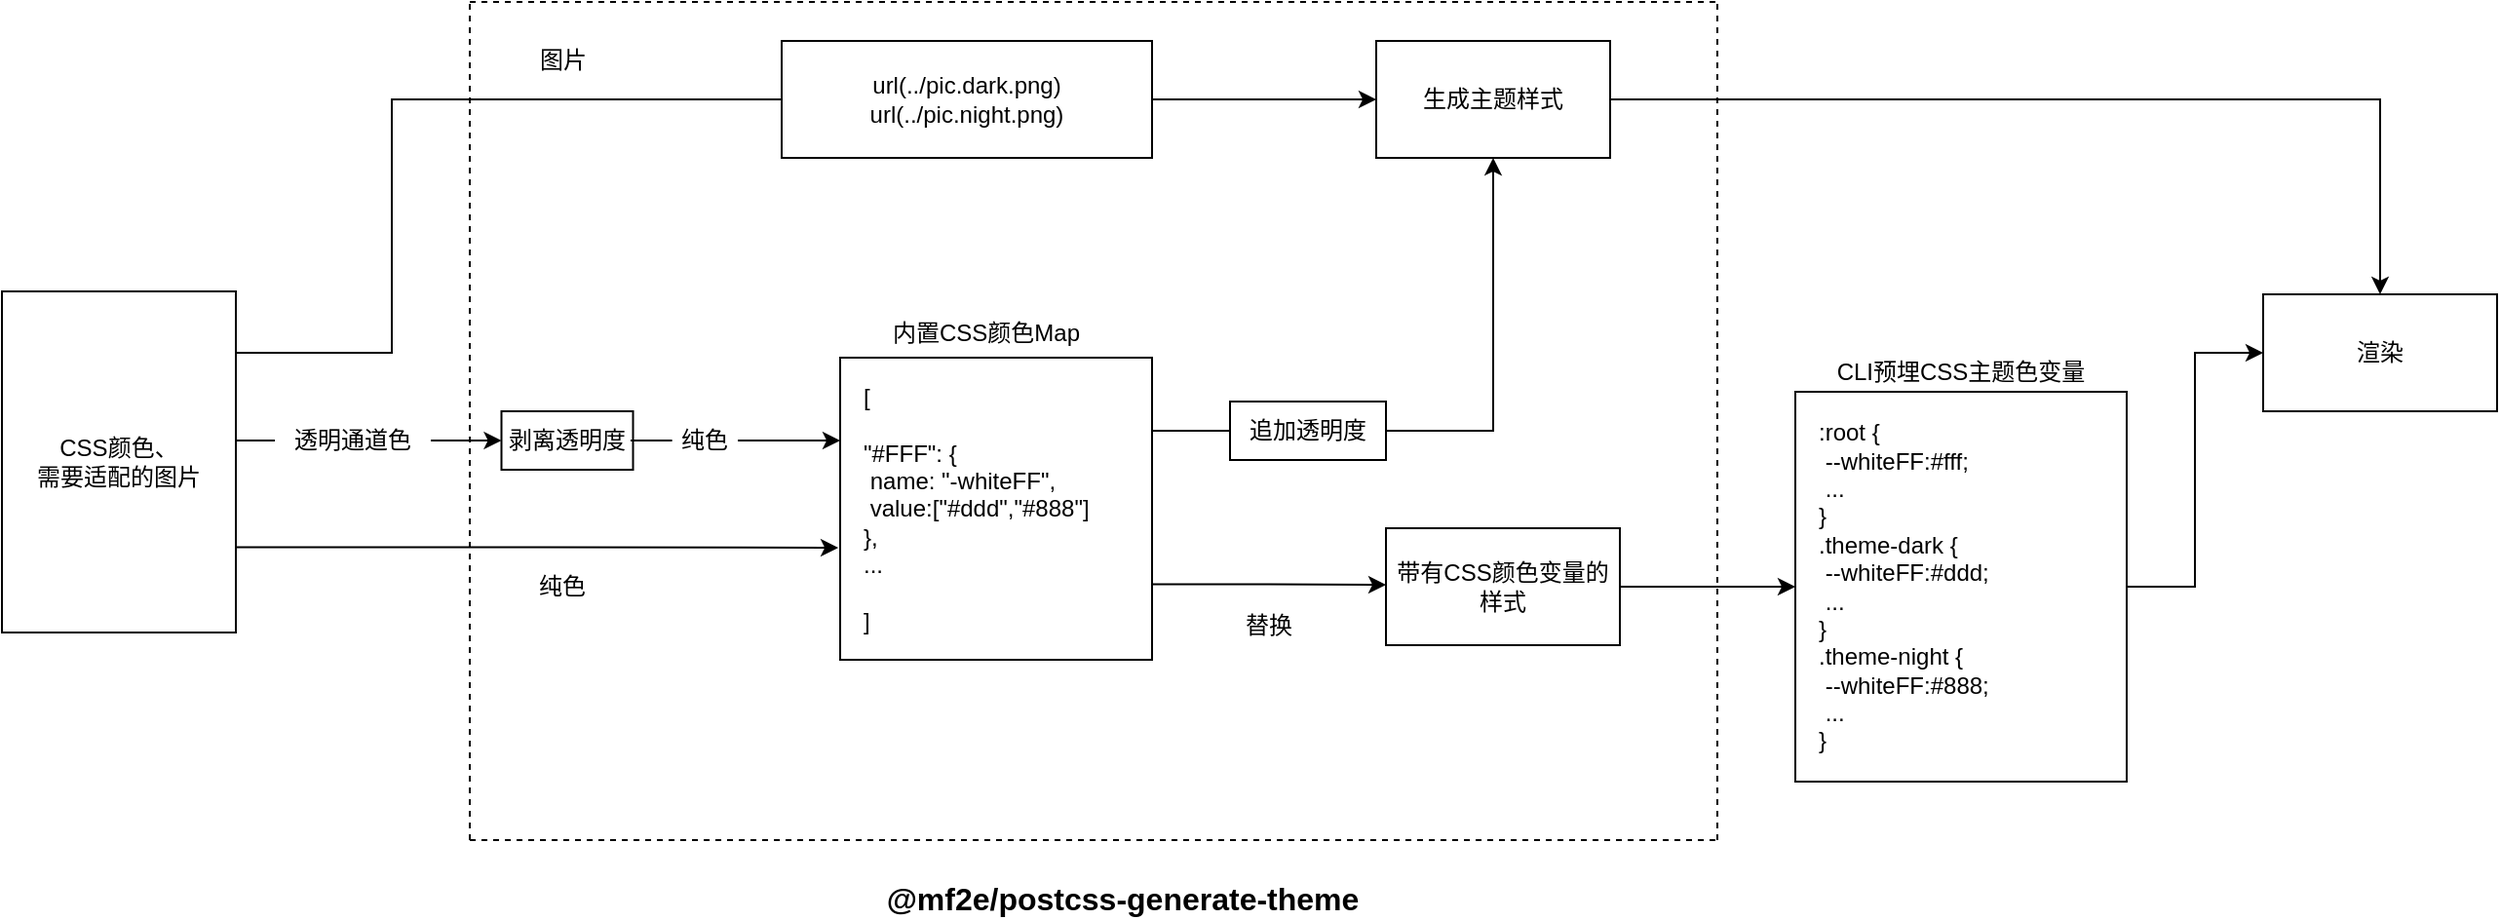 <mxfile version="15.3.2" type="github">
  <diagram id="kgpKYQtTHZ0yAKxKKP6v" name="Page-1">
    <mxGraphModel dx="1426" dy="793" grid="1" gridSize="10" guides="1" tooltips="1" connect="1" arrows="1" fold="1" page="1" pageScale="1" pageWidth="850" pageHeight="1100" math="0" shadow="0">
      <root>
        <mxCell id="0" />
        <mxCell id="1" parent="0" />
        <mxCell id="XZD5LZTIUlUZhoP-xwFo-17" style="edgeStyle=orthogonalEdgeStyle;rounded=0;orthogonalLoop=1;jettySize=auto;html=1;exitX=1;exitY=0.25;exitDx=0;exitDy=0;" edge="1" parent="1" source="XZD5LZTIUlUZhoP-xwFo-1">
          <mxGeometry relative="1" as="geometry">
            <mxPoint x="470" y="90" as="targetPoint" />
            <Array as="points">
              <mxPoint x="160" y="220" />
              <mxPoint x="240" y="220" />
              <mxPoint x="240" y="90" />
            </Array>
          </mxGeometry>
        </mxCell>
        <mxCell id="XZD5LZTIUlUZhoP-xwFo-65" style="edgeStyle=orthogonalEdgeStyle;rounded=0;orthogonalLoop=1;jettySize=auto;html=1;exitX=1;exitY=0.75;exitDx=0;exitDy=0;entryX=-0.006;entryY=0.629;entryDx=0;entryDy=0;entryPerimeter=0;" edge="1" parent="1" source="XZD5LZTIUlUZhoP-xwFo-1" target="XZD5LZTIUlUZhoP-xwFo-6">
          <mxGeometry relative="1" as="geometry">
            <mxPoint x="460" y="344" as="targetPoint" />
          </mxGeometry>
        </mxCell>
        <mxCell id="XZD5LZTIUlUZhoP-xwFo-1" value="CSS颜色、&lt;br&gt;需要适配的图片" style="rounded=0;whiteSpace=wrap;html=1;" vertex="1" parent="1">
          <mxGeometry x="40" y="188.5" width="120" height="175" as="geometry" />
        </mxCell>
        <mxCell id="XZD5LZTIUlUZhoP-xwFo-52" style="edgeStyle=orthogonalEdgeStyle;rounded=0;orthogonalLoop=1;jettySize=auto;html=1;exitX=1;exitY=0.5;exitDx=0;exitDy=0;entryX=0.5;entryY=1;entryDx=0;entryDy=0;startArrow=none;" edge="1" parent="1" source="XZD5LZTIUlUZhoP-xwFo-70" target="XZD5LZTIUlUZhoP-xwFo-62">
          <mxGeometry relative="1" as="geometry">
            <mxPoint x="680" y="300" as="targetPoint" />
            <Array as="points">
              <mxPoint x="630" y="260" />
              <mxPoint x="805" y="260" />
            </Array>
          </mxGeometry>
        </mxCell>
        <mxCell id="XZD5LZTIUlUZhoP-xwFo-67" style="edgeStyle=orthogonalEdgeStyle;rounded=0;orthogonalLoop=1;jettySize=auto;html=1;exitX=1;exitY=0.75;exitDx=0;exitDy=0;" edge="1" parent="1" source="XZD5LZTIUlUZhoP-xwFo-6">
          <mxGeometry relative="1" as="geometry">
            <mxPoint x="750" y="339" as="targetPoint" />
          </mxGeometry>
        </mxCell>
        <mxCell id="XZD5LZTIUlUZhoP-xwFo-6" value="" style="rounded=0;whiteSpace=wrap;html=1;" vertex="1" parent="1">
          <mxGeometry x="470" y="222.5" width="160" height="155" as="geometry" />
        </mxCell>
        <mxCell id="XZD5LZTIUlUZhoP-xwFo-13" value="[&lt;br&gt;&lt;br&gt;&quot;#FFF&quot;: {&lt;br&gt;&lt;span style=&quot;white-space: pre&quot;&gt;	&lt;/span&gt;name: &quot;-whiteFF&quot;,&lt;br&gt;&lt;span style=&quot;white-space: pre&quot;&gt;	&lt;/span&gt;value:[&quot;#ddd&quot;,&quot;#888&quot;]&lt;br&gt;},&lt;br&gt;...&lt;br&gt;&lt;br&gt;]" style="text;html=1;strokeColor=none;fillColor=none;align=left;verticalAlign=middle;whiteSpace=wrap;rounded=0;" vertex="1" parent="1">
          <mxGeometry x="480" y="230" width="150" height="140" as="geometry" />
        </mxCell>
        <mxCell id="XZD5LZTIUlUZhoP-xwFo-36" value="" style="edgeStyle=orthogonalEdgeStyle;rounded=0;orthogonalLoop=1;jettySize=auto;html=1;" edge="1" parent="1" source="XZD5LZTIUlUZhoP-xwFo-19" target="XZD5LZTIUlUZhoP-xwFo-35">
          <mxGeometry relative="1" as="geometry" />
        </mxCell>
        <mxCell id="XZD5LZTIUlUZhoP-xwFo-19" value="透明通道色" style="text;html=1;strokeColor=none;fillColor=none;align=center;verticalAlign=middle;whiteSpace=wrap;rounded=0;" vertex="1" parent="1">
          <mxGeometry x="180" y="255" width="80" height="20" as="geometry" />
        </mxCell>
        <mxCell id="XZD5LZTIUlUZhoP-xwFo-20" value="" style="edgeStyle=orthogonalEdgeStyle;rounded=0;orthogonalLoop=1;jettySize=auto;html=1;entryX=0;entryY=0.5;entryDx=0;entryDy=0;endArrow=none;" edge="1" parent="1" source="XZD5LZTIUlUZhoP-xwFo-1" target="XZD5LZTIUlUZhoP-xwFo-19">
          <mxGeometry relative="1" as="geometry">
            <mxPoint x="160" y="300" as="sourcePoint" />
            <mxPoint x="290" y="300" as="targetPoint" />
            <Array as="points">
              <mxPoint x="170" y="265" />
              <mxPoint x="170" y="265" />
            </Array>
          </mxGeometry>
        </mxCell>
        <mxCell id="XZD5LZTIUlUZhoP-xwFo-26" value="图片" style="text;html=1;strokeColor=none;fillColor=none;align=center;verticalAlign=middle;whiteSpace=wrap;rounded=0;" vertex="1" parent="1">
          <mxGeometry x="307.5" y="60" width="40" height="20" as="geometry" />
        </mxCell>
        <mxCell id="XZD5LZTIUlUZhoP-xwFo-63" value="" style="edgeStyle=orthogonalEdgeStyle;rounded=0;orthogonalLoop=1;jettySize=auto;html=1;" edge="1" parent="1" source="XZD5LZTIUlUZhoP-xwFo-34" target="XZD5LZTIUlUZhoP-xwFo-62">
          <mxGeometry relative="1" as="geometry" />
        </mxCell>
        <mxCell id="XZD5LZTIUlUZhoP-xwFo-34" value="url(../pic.dark.png)&lt;br&gt;url(../pic.night.png)" style="rounded=0;whiteSpace=wrap;html=1;" vertex="1" parent="1">
          <mxGeometry x="440" y="60" width="190" height="60" as="geometry" />
        </mxCell>
        <mxCell id="XZD5LZTIUlUZhoP-xwFo-42" style="edgeStyle=orthogonalEdgeStyle;rounded=0;orthogonalLoop=1;jettySize=auto;html=1;entryX=0;entryY=0.5;entryDx=0;entryDy=0;entryPerimeter=0;startArrow=none;" edge="1" parent="1" source="XZD5LZTIUlUZhoP-xwFo-43">
          <mxGeometry relative="1" as="geometry">
            <mxPoint x="470" y="265" as="targetPoint" />
          </mxGeometry>
        </mxCell>
        <mxCell id="XZD5LZTIUlUZhoP-xwFo-35" value="剥离透明度" style="whiteSpace=wrap;html=1;" vertex="1" parent="1">
          <mxGeometry x="296.25" y="250" width="67.5" height="30" as="geometry" />
        </mxCell>
        <mxCell id="XZD5LZTIUlUZhoP-xwFo-43" value="纯色" style="text;html=1;strokeColor=none;fillColor=none;align=center;verticalAlign=middle;whiteSpace=wrap;rounded=0;" vertex="1" parent="1">
          <mxGeometry x="382.5" y="255" width="35" height="20" as="geometry" />
        </mxCell>
        <mxCell id="XZD5LZTIUlUZhoP-xwFo-44" value="" style="edgeStyle=orthogonalEdgeStyle;rounded=0;orthogonalLoop=1;jettySize=auto;html=1;entryX=0;entryY=0.5;entryDx=0;entryDy=0;entryPerimeter=0;endArrow=none;" edge="1" parent="1" source="XZD5LZTIUlUZhoP-xwFo-35" target="XZD5LZTIUlUZhoP-xwFo-43">
          <mxGeometry relative="1" as="geometry">
            <mxPoint x="350" y="300" as="sourcePoint" />
            <mxPoint x="470" y="300" as="targetPoint" />
          </mxGeometry>
        </mxCell>
        <mxCell id="XZD5LZTIUlUZhoP-xwFo-51" value="纯色" style="text;html=1;strokeColor=none;fillColor=none;align=center;verticalAlign=middle;whiteSpace=wrap;rounded=0;" vertex="1" parent="1">
          <mxGeometry x="310" y="330" width="35" height="20" as="geometry" />
        </mxCell>
        <mxCell id="XZD5LZTIUlUZhoP-xwFo-55" value="" style="edgeStyle=orthogonalEdgeStyle;rounded=0;orthogonalLoop=1;jettySize=auto;html=1;" edge="1" parent="1" source="XZD5LZTIUlUZhoP-xwFo-53" target="XZD5LZTIUlUZhoP-xwFo-54">
          <mxGeometry relative="1" as="geometry" />
        </mxCell>
        <mxCell id="XZD5LZTIUlUZhoP-xwFo-53" value="带有CSS颜色变量的样式" style="rounded=0;whiteSpace=wrap;html=1;" vertex="1" parent="1">
          <mxGeometry x="750" y="310" width="120" height="60" as="geometry" />
        </mxCell>
        <mxCell id="XZD5LZTIUlUZhoP-xwFo-57" value="" style="edgeStyle=orthogonalEdgeStyle;rounded=0;orthogonalLoop=1;jettySize=auto;html=1;" edge="1" parent="1" source="XZD5LZTIUlUZhoP-xwFo-54" target="XZD5LZTIUlUZhoP-xwFo-56">
          <mxGeometry relative="1" as="geometry" />
        </mxCell>
        <mxCell id="XZD5LZTIUlUZhoP-xwFo-54" value="" style="whiteSpace=wrap;html=1;rounded=0;" vertex="1" parent="1">
          <mxGeometry x="960" y="240" width="170" height="200" as="geometry" />
        </mxCell>
        <mxCell id="XZD5LZTIUlUZhoP-xwFo-56" value="渲染" style="whiteSpace=wrap;html=1;rounded=0;" vertex="1" parent="1">
          <mxGeometry x="1200" y="190" width="120" height="60" as="geometry" />
        </mxCell>
        <mxCell id="XZD5LZTIUlUZhoP-xwFo-60" value="替换" style="text;html=1;strokeColor=none;fillColor=none;align=center;verticalAlign=middle;whiteSpace=wrap;rounded=0;" vertex="1" parent="1">
          <mxGeometry x="670" y="350" width="40" height="20" as="geometry" />
        </mxCell>
        <mxCell id="XZD5LZTIUlUZhoP-xwFo-64" style="edgeStyle=orthogonalEdgeStyle;rounded=0;orthogonalLoop=1;jettySize=auto;html=1;exitX=1;exitY=0.5;exitDx=0;exitDy=0;entryX=0.5;entryY=0;entryDx=0;entryDy=0;" edge="1" parent="1" source="XZD5LZTIUlUZhoP-xwFo-62" target="XZD5LZTIUlUZhoP-xwFo-56">
          <mxGeometry relative="1" as="geometry" />
        </mxCell>
        <mxCell id="XZD5LZTIUlUZhoP-xwFo-62" value="生成主题样式" style="whiteSpace=wrap;html=1;rounded=0;" vertex="1" parent="1">
          <mxGeometry x="745" y="60" width="120" height="60" as="geometry" />
        </mxCell>
        <mxCell id="XZD5LZTIUlUZhoP-xwFo-70" value="追加透明度" style="rounded=0;whiteSpace=wrap;html=1;" vertex="1" parent="1">
          <mxGeometry x="670" y="245" width="80" height="30" as="geometry" />
        </mxCell>
        <mxCell id="XZD5LZTIUlUZhoP-xwFo-74" value=":root {&lt;br&gt;&lt;span style=&quot;white-space: pre&quot;&gt;	&lt;/span&gt;--whiteFF:#fff;&lt;br&gt;&lt;span style=&quot;white-space: pre&quot;&gt;	&lt;/span&gt;...&lt;br&gt;}&lt;br&gt;.theme-dark {&lt;br&gt;&lt;span style=&quot;white-space: pre&quot;&gt;	&lt;/span&gt;--whiteFF:#ddd;&lt;br&gt;&lt;span style=&quot;white-space: pre&quot;&gt;	&lt;/span&gt;...&lt;br&gt;}&lt;br&gt;.theme-night {&lt;br&gt;&lt;span style=&quot;white-space: pre&quot;&gt;	&lt;/span&gt;--whiteFF:#888;&lt;br&gt;&lt;span style=&quot;white-space: pre&quot;&gt;	&lt;/span&gt;...&lt;br&gt;}&lt;br&gt;" style="text;html=1;strokeColor=none;fillColor=none;align=left;verticalAlign=middle;whiteSpace=wrap;rounded=0;" vertex="1" parent="1">
          <mxGeometry x="970" y="270" width="150" height="140" as="geometry" />
        </mxCell>
        <mxCell id="XZD5LZTIUlUZhoP-xwFo-75" value="内置CSS颜色Map" style="text;html=1;strokeColor=none;fillColor=none;align=center;verticalAlign=middle;whiteSpace=wrap;rounded=0;" vertex="1" parent="1">
          <mxGeometry x="480" y="200" width="130" height="20" as="geometry" />
        </mxCell>
        <mxCell id="XZD5LZTIUlUZhoP-xwFo-76" value="CLI预埋CSS主题色变量" style="text;html=1;strokeColor=none;fillColor=none;align=center;verticalAlign=middle;whiteSpace=wrap;rounded=0;" vertex="1" parent="1">
          <mxGeometry x="965" y="220" width="160" height="20" as="geometry" />
        </mxCell>
        <mxCell id="XZD5LZTIUlUZhoP-xwFo-78" value="" style="endArrow=none;dashed=1;html=1;" edge="1" parent="1">
          <mxGeometry width="50" height="50" relative="1" as="geometry">
            <mxPoint x="280" y="40" as="sourcePoint" />
            <mxPoint x="920" y="40" as="targetPoint" />
          </mxGeometry>
        </mxCell>
        <mxCell id="XZD5LZTIUlUZhoP-xwFo-79" value="" style="endArrow=none;dashed=1;html=1;" edge="1" parent="1">
          <mxGeometry width="50" height="50" relative="1" as="geometry">
            <mxPoint x="280" y="470" as="sourcePoint" />
            <mxPoint x="920" y="470" as="targetPoint" />
          </mxGeometry>
        </mxCell>
        <mxCell id="XZD5LZTIUlUZhoP-xwFo-80" value="" style="endArrow=none;dashed=1;html=1;" edge="1" parent="1">
          <mxGeometry width="50" height="50" relative="1" as="geometry">
            <mxPoint x="280" y="470" as="sourcePoint" />
            <mxPoint x="280" y="40" as="targetPoint" />
          </mxGeometry>
        </mxCell>
        <mxCell id="XZD5LZTIUlUZhoP-xwFo-82" value="" style="endArrow=none;dashed=1;html=1;" edge="1" parent="1">
          <mxGeometry width="50" height="50" relative="1" as="geometry">
            <mxPoint x="920" y="470" as="sourcePoint" />
            <mxPoint x="920" y="40" as="targetPoint" />
          </mxGeometry>
        </mxCell>
        <mxCell id="XZD5LZTIUlUZhoP-xwFo-83" value="&lt;font size=&quot;1&quot;&gt;&lt;b style=&quot;font-size: 16px&quot;&gt;@mf2e/postcss-generate-theme&lt;/b&gt;&lt;/font&gt;" style="text;html=1;strokeColor=none;fillColor=none;align=center;verticalAlign=middle;whiteSpace=wrap;rounded=0;" vertex="1" parent="1">
          <mxGeometry x="485" y="490" width="260" height="20" as="geometry" />
        </mxCell>
      </root>
    </mxGraphModel>
  </diagram>
</mxfile>
